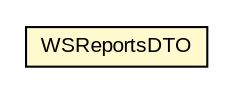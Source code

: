 #!/usr/local/bin/dot
#
# Class diagram 
# Generated by UMLGraph version R5_6-24-gf6e263 (http://www.umlgraph.org/)
#

digraph G {
	edge [fontname="arial",fontsize=10,labelfontname="arial",labelfontsize=10];
	node [fontname="arial",fontsize=10,shape=plaintext];
	nodesep=0.25;
	ranksep=0.5;
	// eu.europa.esig.dss.validation.WSReportsDTO
	c768685 [label=<<table title="eu.europa.esig.dss.validation.WSReportsDTO" border="0" cellborder="1" cellspacing="0" cellpadding="2" port="p" bgcolor="lemonChiffon" href="./WSReportsDTO.html">
		<tr><td><table border="0" cellspacing="0" cellpadding="1">
<tr><td align="center" balign="center"> WSReportsDTO </td></tr>
		</table></td></tr>
		</table>>, URL="./WSReportsDTO.html", fontname="arial", fontcolor="black", fontsize=10.0];
}

